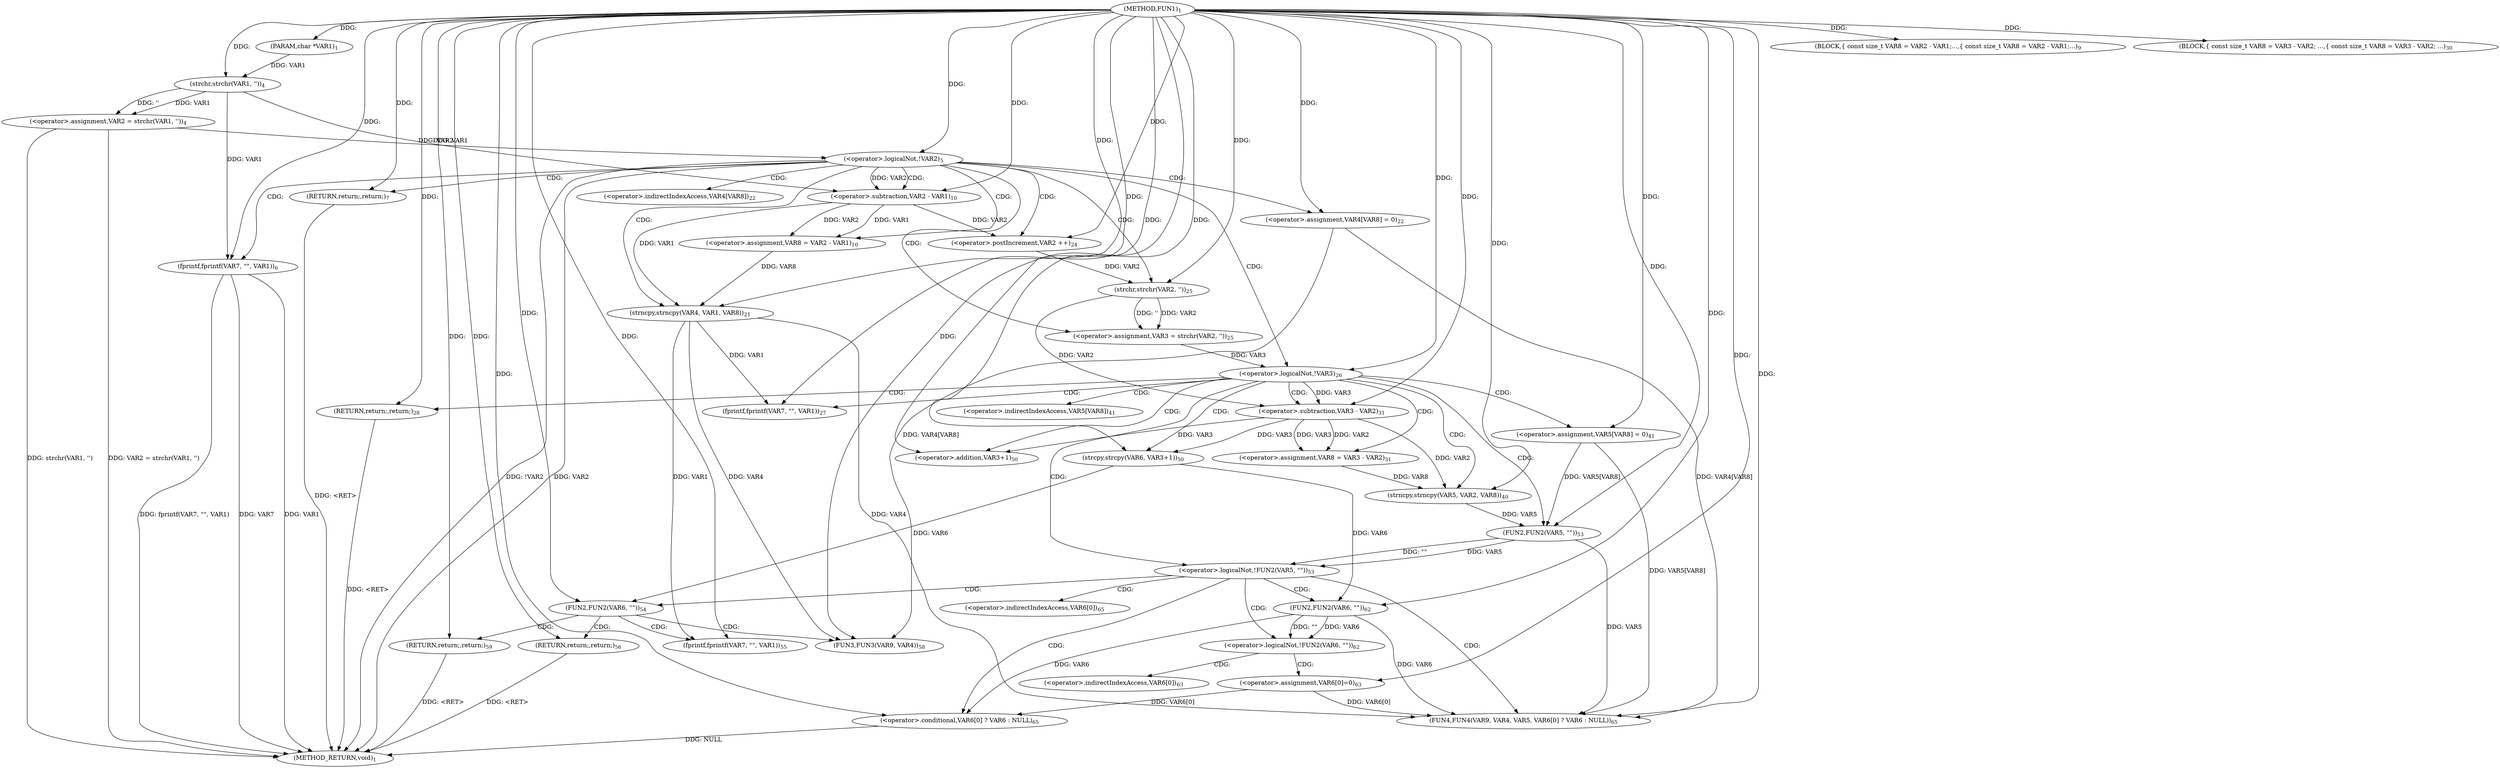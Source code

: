 digraph "FUN1" {  
"8" [label = <(METHOD,FUN1)<SUB>1</SUB>> ]
"124" [label = <(METHOD_RETURN,void)<SUB>1</SUB>> ]
"9" [label = <(PARAM,char *VAR1)<SUB>1</SUB>> ]
"16" [label = <(&lt;operator&gt;.assignment,VAR2 = strchr(VAR1, ''))<SUB>4</SUB>> ]
"30" [label = <(BLOCK,{
 		const size_t VAR8 = VAR2 - VAR1;









...,{
 		const size_t VAR8 = VAR2 - VAR1;









...)<SUB>9</SUB>> ]
"46" [label = <(&lt;operator&gt;.postIncrement,VAR2 ++)<SUB>24</SUB>> ]
"48" [label = <(&lt;operator&gt;.assignment,VAR3 = strchr(VAR2, ''))<SUB>25</SUB>> ]
"62" [label = <(BLOCK,{
 		const size_t VAR8 = VAR3 - VAR2;








 ...,{
 		const size_t VAR8 = VAR3 - VAR2;








 ...)<SUB>30</SUB>> ]
"114" [label = <(FUN4,FUN4(VAR9, VAR4, VAR5, VAR6[0] ? VAR6 : NULL))<SUB>65</SUB>> ]
"22" [label = <(&lt;operator&gt;.logicalNot,!VAR2)<SUB>5</SUB>> ]
"32" [label = <(&lt;operator&gt;.assignment,VAR8 = VAR2 - VAR1)<SUB>10</SUB>> ]
"37" [label = <(strncpy,strncpy(VAR4, VAR1, VAR8))<SUB>21</SUB>> ]
"41" [label = <(&lt;operator&gt;.assignment,VAR4[VAR8] = 0)<SUB>22</SUB>> ]
"54" [label = <(&lt;operator&gt;.logicalNot,!VAR3)<SUB>26</SUB>> ]
"64" [label = <(&lt;operator&gt;.assignment,VAR8 = VAR3 - VAR2)<SUB>31</SUB>> ]
"69" [label = <(strncpy,strncpy(VAR5, VAR2, VAR8))<SUB>40</SUB>> ]
"73" [label = <(&lt;operator&gt;.assignment,VAR5[VAR8] = 0)<SUB>41</SUB>> ]
"78" [label = <(strcpy,strcpy(VAR6, VAR3+1))<SUB>50</SUB>> ]
"84" [label = <(&lt;operator&gt;.logicalNot,!FUN2(VAR5, &quot;&quot;))<SUB>53</SUB>> ]
"104" [label = <(&lt;operator&gt;.logicalNot,!FUN2(VAR6, &quot;&quot;))<SUB>62</SUB>> ]
"18" [label = <(strchr,strchr(VAR1, ''))<SUB>4</SUB>> ]
"25" [label = <(fprintf,fprintf(VAR7, &quot;&quot;, VAR1))<SUB>6</SUB>> ]
"29" [label = <(RETURN,return;,return;)<SUB>7</SUB>> ]
"50" [label = <(strchr,strchr(VAR2, ''))<SUB>25</SUB>> ]
"57" [label = <(fprintf,fprintf(VAR7, &quot;&quot;, VAR1))<SUB>27</SUB>> ]
"61" [label = <(RETURN,return;,return;)<SUB>28</SUB>> ]
"99" [label = <(FUN3,FUN3(VAR9, VAR4))<SUB>58</SUB>> ]
"102" [label = <(RETURN,return;,return;)<SUB>59</SUB>> ]
"109" [label = <(&lt;operator&gt;.assignment,VAR6[0]=0)<SUB>63</SUB>> ]
"118" [label = <(&lt;operator&gt;.conditional,VAR6[0] ? VAR6 : NULL)<SUB>65</SUB>> ]
"34" [label = <(&lt;operator&gt;.subtraction,VAR2 - VAR1)<SUB>10</SUB>> ]
"66" [label = <(&lt;operator&gt;.subtraction,VAR3 - VAR2)<SUB>31</SUB>> ]
"80" [label = <(&lt;operator&gt;.addition,VAR3+1)<SUB>50</SUB>> ]
"85" [label = <(FUN2,FUN2(VAR5, &quot;&quot;))<SUB>53</SUB>> ]
"90" [label = <(FUN2,FUN2(VAR6, &quot;&quot;))<SUB>54</SUB>> ]
"105" [label = <(FUN2,FUN2(VAR6, &quot;&quot;))<SUB>62</SUB>> ]
"94" [label = <(fprintf,fprintf(VAR7, &quot;&quot;, VAR1))<SUB>55</SUB>> ]
"98" [label = <(RETURN,return;,return;)<SUB>56</SUB>> ]
"42" [label = <(&lt;operator&gt;.indirectIndexAccess,VAR4[VAR8])<SUB>22</SUB>> ]
"74" [label = <(&lt;operator&gt;.indirectIndexAccess,VAR5[VAR8])<SUB>41</SUB>> ]
"119" [label = <(&lt;operator&gt;.indirectIndexAccess,VAR6[0])<SUB>65</SUB>> ]
"110" [label = <(&lt;operator&gt;.indirectIndexAccess,VAR6[0])<SUB>63</SUB>> ]
  "102" -> "124"  [ label = "DDG: &lt;RET&gt;"] 
  "29" -> "124"  [ label = "DDG: &lt;RET&gt;"] 
  "98" -> "124"  [ label = "DDG: &lt;RET&gt;"] 
  "61" -> "124"  [ label = "DDG: &lt;RET&gt;"] 
  "16" -> "124"  [ label = "DDG: strchr(VAR1, '')"] 
  "16" -> "124"  [ label = "DDG: VAR2 = strchr(VAR1, '')"] 
  "22" -> "124"  [ label = "DDG: VAR2"] 
  "22" -> "124"  [ label = "DDG: !VAR2"] 
  "25" -> "124"  [ label = "DDG: VAR7"] 
  "25" -> "124"  [ label = "DDG: VAR1"] 
  "25" -> "124"  [ label = "DDG: fprintf(VAR7, &quot;&quot;, VAR1)"] 
  "118" -> "124"  [ label = "DDG: NULL"] 
  "8" -> "9"  [ label = "DDG: "] 
  "18" -> "16"  [ label = "DDG: VAR1"] 
  "18" -> "16"  [ label = "DDG: ''"] 
  "8" -> "30"  [ label = "DDG: "] 
  "50" -> "48"  [ label = "DDG: VAR2"] 
  "50" -> "48"  [ label = "DDG: ''"] 
  "8" -> "62"  [ label = "DDG: "] 
  "34" -> "32"  [ label = "DDG: VAR2"] 
  "34" -> "32"  [ label = "DDG: VAR1"] 
  "8" -> "41"  [ label = "DDG: "] 
  "34" -> "46"  [ label = "DDG: VAR2"] 
  "8" -> "46"  [ label = "DDG: "] 
  "66" -> "64"  [ label = "DDG: VAR3"] 
  "66" -> "64"  [ label = "DDG: VAR2"] 
  "8" -> "73"  [ label = "DDG: "] 
  "8" -> "114"  [ label = "DDG: "] 
  "37" -> "114"  [ label = "DDG: VAR4"] 
  "41" -> "114"  [ label = "DDG: VAR4[VAR8]"] 
  "73" -> "114"  [ label = "DDG: VAR5[VAR8]"] 
  "85" -> "114"  [ label = "DDG: VAR5"] 
  "105" -> "114"  [ label = "DDG: VAR6"] 
  "109" -> "114"  [ label = "DDG: VAR6[0]"] 
  "9" -> "18"  [ label = "DDG: VAR1"] 
  "8" -> "18"  [ label = "DDG: "] 
  "16" -> "22"  [ label = "DDG: VAR2"] 
  "8" -> "22"  [ label = "DDG: "] 
  "8" -> "29"  [ label = "DDG: "] 
  "8" -> "37"  [ label = "DDG: "] 
  "34" -> "37"  [ label = "DDG: VAR1"] 
  "32" -> "37"  [ label = "DDG: VAR8"] 
  "46" -> "50"  [ label = "DDG: VAR2"] 
  "8" -> "50"  [ label = "DDG: "] 
  "48" -> "54"  [ label = "DDG: VAR3"] 
  "8" -> "54"  [ label = "DDG: "] 
  "8" -> "61"  [ label = "DDG: "] 
  "8" -> "69"  [ label = "DDG: "] 
  "66" -> "69"  [ label = "DDG: VAR2"] 
  "64" -> "69"  [ label = "DDG: VAR8"] 
  "8" -> "78"  [ label = "DDG: "] 
  "66" -> "78"  [ label = "DDG: VAR3"] 
  "85" -> "84"  [ label = "DDG: VAR5"] 
  "85" -> "84"  [ label = "DDG: &quot;&quot;"] 
  "8" -> "102"  [ label = "DDG: "] 
  "105" -> "104"  [ label = "DDG: VAR6"] 
  "105" -> "104"  [ label = "DDG: &quot;&quot;"] 
  "8" -> "109"  [ label = "DDG: "] 
  "105" -> "118"  [ label = "DDG: VAR6"] 
  "109" -> "118"  [ label = "DDG: VAR6[0]"] 
  "8" -> "118"  [ label = "DDG: "] 
  "8" -> "25"  [ label = "DDG: "] 
  "18" -> "25"  [ label = "DDG: VAR1"] 
  "22" -> "34"  [ label = "DDG: VAR2"] 
  "8" -> "34"  [ label = "DDG: "] 
  "18" -> "34"  [ label = "DDG: VAR1"] 
  "8" -> "57"  [ label = "DDG: "] 
  "37" -> "57"  [ label = "DDG: VAR1"] 
  "54" -> "66"  [ label = "DDG: VAR3"] 
  "8" -> "66"  [ label = "DDG: "] 
  "50" -> "66"  [ label = "DDG: VAR2"] 
  "66" -> "80"  [ label = "DDG: VAR3"] 
  "8" -> "80"  [ label = "DDG: "] 
  "69" -> "85"  [ label = "DDG: VAR5"] 
  "73" -> "85"  [ label = "DDG: VAR5[VAR8]"] 
  "8" -> "85"  [ label = "DDG: "] 
  "8" -> "99"  [ label = "DDG: "] 
  "37" -> "99"  [ label = "DDG: VAR4"] 
  "41" -> "99"  [ label = "DDG: VAR4[VAR8]"] 
  "78" -> "105"  [ label = "DDG: VAR6"] 
  "8" -> "105"  [ label = "DDG: "] 
  "78" -> "90"  [ label = "DDG: VAR6"] 
  "8" -> "90"  [ label = "DDG: "] 
  "8" -> "98"  [ label = "DDG: "] 
  "8" -> "94"  [ label = "DDG: "] 
  "37" -> "94"  [ label = "DDG: VAR1"] 
  "22" -> "34"  [ label = "CDG: "] 
  "22" -> "48"  [ label = "CDG: "] 
  "22" -> "32"  [ label = "CDG: "] 
  "22" -> "42"  [ label = "CDG: "] 
  "22" -> "37"  [ label = "CDG: "] 
  "22" -> "46"  [ label = "CDG: "] 
  "22" -> "25"  [ label = "CDG: "] 
  "22" -> "29"  [ label = "CDG: "] 
  "22" -> "50"  [ label = "CDG: "] 
  "22" -> "54"  [ label = "CDG: "] 
  "22" -> "41"  [ label = "CDG: "] 
  "54" -> "73"  [ label = "CDG: "] 
  "54" -> "64"  [ label = "CDG: "] 
  "54" -> "57"  [ label = "CDG: "] 
  "54" -> "66"  [ label = "CDG: "] 
  "54" -> "84"  [ label = "CDG: "] 
  "54" -> "85"  [ label = "CDG: "] 
  "54" -> "69"  [ label = "CDG: "] 
  "54" -> "74"  [ label = "CDG: "] 
  "54" -> "80"  [ label = "CDG: "] 
  "54" -> "61"  [ label = "CDG: "] 
  "54" -> "78"  [ label = "CDG: "] 
  "84" -> "114"  [ label = "CDG: "] 
  "84" -> "104"  [ label = "CDG: "] 
  "84" -> "119"  [ label = "CDG: "] 
  "84" -> "90"  [ label = "CDG: "] 
  "84" -> "105"  [ label = "CDG: "] 
  "84" -> "118"  [ label = "CDG: "] 
  "104" -> "110"  [ label = "CDG: "] 
  "104" -> "109"  [ label = "CDG: "] 
  "90" -> "94"  [ label = "CDG: "] 
  "90" -> "98"  [ label = "CDG: "] 
  "90" -> "99"  [ label = "CDG: "] 
  "90" -> "102"  [ label = "CDG: "] 
}
